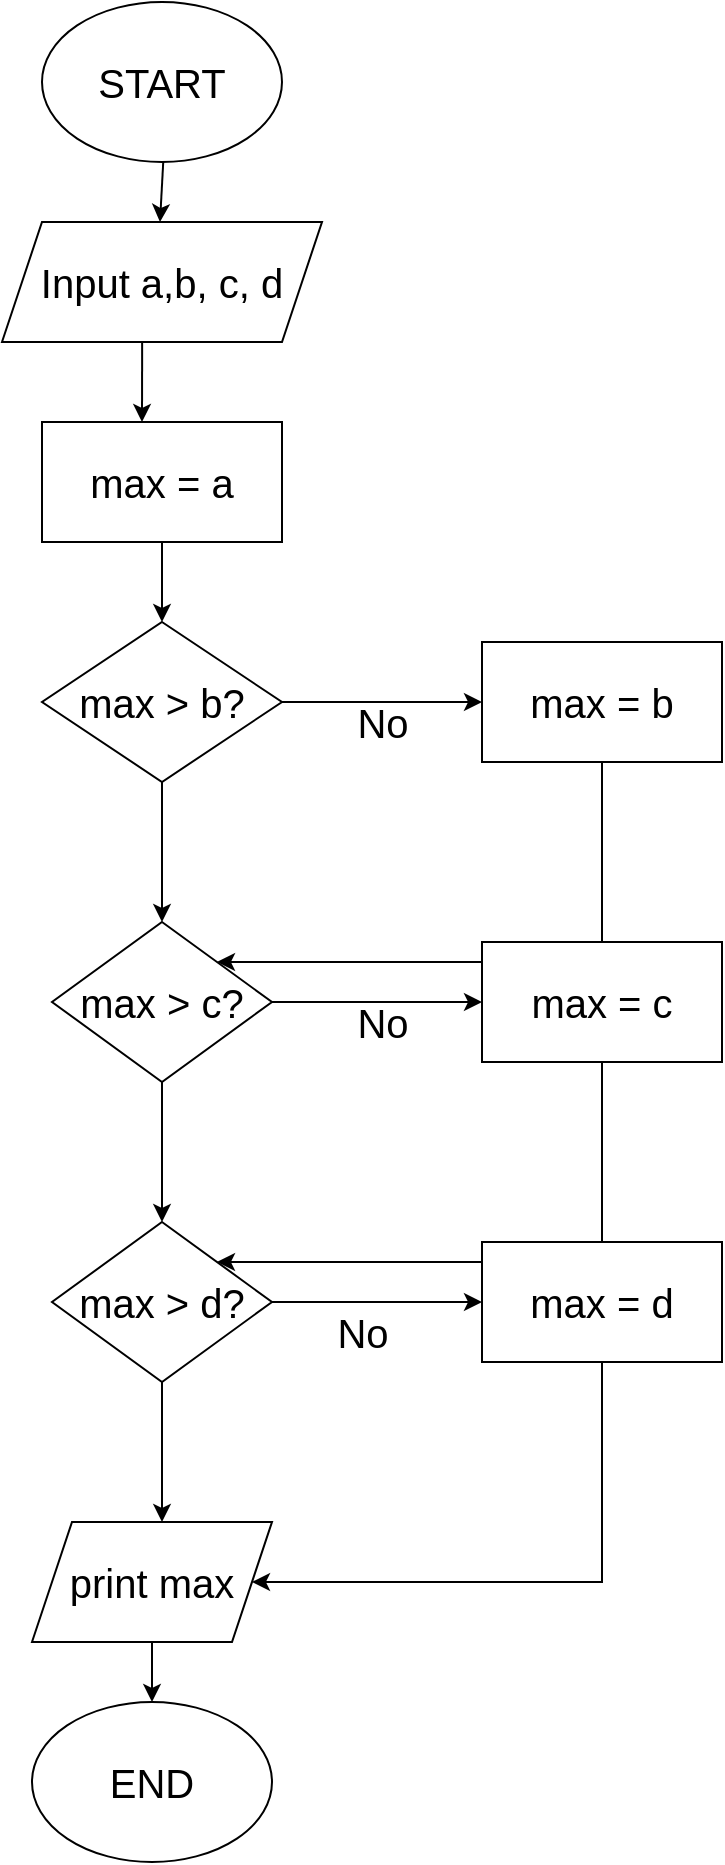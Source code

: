 <mxfile version="16.5.6" type="device" pages="5"><diagram id="mpEHe581NynW0NE4EN13" name="Page-1"><mxGraphModel dx="1019" dy="519" grid="1" gridSize="10" guides="1" tooltips="1" connect="1" arrows="1" fold="1" page="1" pageScale="1" pageWidth="850" pageHeight="1100" math="0" shadow="0"><root><mxCell id="0"/><mxCell id="1" parent="0"/><mxCell id="7U1KDYFHQA2PT2fxULCb-1" value="START" style="ellipse;whiteSpace=wrap;html=1;fontSize=20;" parent="1" vertex="1"><mxGeometry x="270" y="10" width="120" height="80" as="geometry"/></mxCell><mxCell id="7U1KDYFHQA2PT2fxULCb-2" value="Input a,b, c, d" style="shape=parallelogram;perimeter=parallelogramPerimeter;whiteSpace=wrap;html=1;fixedSize=1;fontSize=20;" parent="1" vertex="1"><mxGeometry x="250" y="120" width="160" height="60" as="geometry"/></mxCell><mxCell id="7U1KDYFHQA2PT2fxULCb-3" value="max = a" style="rounded=0;whiteSpace=wrap;html=1;fontSize=20;" parent="1" vertex="1"><mxGeometry x="270" y="220" width="120" height="60" as="geometry"/></mxCell><mxCell id="7U1KDYFHQA2PT2fxULCb-4" value="max &amp;gt; b?" style="rhombus;whiteSpace=wrap;html=1;fontSize=20;" parent="1" vertex="1"><mxGeometry x="270" y="320" width="120" height="80" as="geometry"/></mxCell><mxCell id="7U1KDYFHQA2PT2fxULCb-5" value="" style="endArrow=classic;html=1;rounded=0;exitX=0.5;exitY=1;exitDx=0;exitDy=0;entryX=0.5;entryY=0;entryDx=0;entryDy=0;fontSize=20;" parent="1" source="7U1KDYFHQA2PT2fxULCb-3" target="7U1KDYFHQA2PT2fxULCb-4" edge="1"><mxGeometry width="50" height="50" relative="1" as="geometry"><mxPoint x="270" y="340" as="sourcePoint"/><mxPoint x="320" y="290" as="targetPoint"/></mxGeometry></mxCell><mxCell id="7U1KDYFHQA2PT2fxULCb-6" value="" style="endArrow=classic;html=1;rounded=0;exitX=1;exitY=0.5;exitDx=0;exitDy=0;fontSize=20;" parent="1" source="7U1KDYFHQA2PT2fxULCb-4" edge="1"><mxGeometry width="50" height="50" relative="1" as="geometry"><mxPoint x="440" y="390" as="sourcePoint"/><mxPoint x="490" y="360" as="targetPoint"/></mxGeometry></mxCell><mxCell id="7U1KDYFHQA2PT2fxULCb-7" value="No" style="text;html=1;align=center;verticalAlign=middle;resizable=0;points=[];autosize=1;strokeColor=none;fillColor=none;fontSize=20;" parent="1" vertex="1"><mxGeometry x="420" y="355" width="40" height="30" as="geometry"/></mxCell><mxCell id="7U1KDYFHQA2PT2fxULCb-9" value="max = b" style="rounded=0;whiteSpace=wrap;html=1;fontSize=20;" parent="1" vertex="1"><mxGeometry x="490" y="330" width="120" height="60" as="geometry"/></mxCell><mxCell id="7U1KDYFHQA2PT2fxULCb-10" value="" style="endArrow=classic;html=1;rounded=0;exitX=0.5;exitY=1;exitDx=0;exitDy=0;fontSize=20;" parent="1" source="7U1KDYFHQA2PT2fxULCb-4" edge="1"><mxGeometry width="50" height="50" relative="1" as="geometry"><mxPoint x="270" y="460" as="sourcePoint"/><mxPoint x="330" y="470" as="targetPoint"/></mxGeometry></mxCell><mxCell id="7U1KDYFHQA2PT2fxULCb-11" value="max &amp;gt; c?" style="rhombus;whiteSpace=wrap;html=1;fontSize=20;" parent="1" vertex="1"><mxGeometry x="275" y="470" width="110" height="80" as="geometry"/></mxCell><mxCell id="7U1KDYFHQA2PT2fxULCb-12" value="" style="endArrow=classic;html=1;rounded=0;exitX=0.5;exitY=1;exitDx=0;exitDy=0;entryX=1;entryY=0;entryDx=0;entryDy=0;fontSize=20;" parent="1" source="7U1KDYFHQA2PT2fxULCb-9" target="7U1KDYFHQA2PT2fxULCb-11" edge="1"><mxGeometry width="50" height="50" relative="1" as="geometry"><mxPoint x="270" y="460" as="sourcePoint"/><mxPoint x="320" y="410" as="targetPoint"/><Array as="points"><mxPoint x="550" y="490"/></Array></mxGeometry></mxCell><mxCell id="7U1KDYFHQA2PT2fxULCb-13" value="" style="endArrow=classic;html=1;rounded=0;exitX=1;exitY=0.5;exitDx=0;exitDy=0;fontSize=20;" parent="1" source="7U1KDYFHQA2PT2fxULCb-11" edge="1"><mxGeometry width="50" height="50" relative="1" as="geometry"><mxPoint x="390" y="510" as="sourcePoint"/><mxPoint x="490" y="510" as="targetPoint"/></mxGeometry></mxCell><mxCell id="7U1KDYFHQA2PT2fxULCb-14" value="No" style="text;html=1;align=center;verticalAlign=middle;resizable=0;points=[];autosize=1;strokeColor=none;fillColor=none;fontSize=20;" parent="1" vertex="1"><mxGeometry x="420" y="505" width="40" height="30" as="geometry"/></mxCell><mxCell id="7U1KDYFHQA2PT2fxULCb-15" value="max = c" style="rounded=0;whiteSpace=wrap;html=1;fontSize=20;" parent="1" vertex="1"><mxGeometry x="490" y="480" width="120" height="60" as="geometry"/></mxCell><mxCell id="7U1KDYFHQA2PT2fxULCb-16" value="" style="endArrow=classic;html=1;rounded=0;exitX=0.5;exitY=1;exitDx=0;exitDy=0;fontSize=20;" parent="1" edge="1"><mxGeometry width="50" height="50" relative="1" as="geometry"><mxPoint x="330" y="550" as="sourcePoint"/><mxPoint x="330" y="620" as="targetPoint"/></mxGeometry></mxCell><mxCell id="7U1KDYFHQA2PT2fxULCb-17" value="max &amp;gt; d?" style="rhombus;whiteSpace=wrap;html=1;fontSize=20;" parent="1" vertex="1"><mxGeometry x="275" y="620" width="110" height="80" as="geometry"/></mxCell><mxCell id="7U1KDYFHQA2PT2fxULCb-18" value="" style="endArrow=classic;html=1;rounded=0;exitX=0.5;exitY=1;exitDx=0;exitDy=0;entryX=1;entryY=0;entryDx=0;entryDy=0;fontSize=20;" parent="1" source="7U1KDYFHQA2PT2fxULCb-15" target="7U1KDYFHQA2PT2fxULCb-17" edge="1"><mxGeometry width="50" height="50" relative="1" as="geometry"><mxPoint x="270" y="610" as="sourcePoint"/><mxPoint x="320" y="560" as="targetPoint"/><Array as="points"><mxPoint x="550" y="640"/></Array></mxGeometry></mxCell><mxCell id="7U1KDYFHQA2PT2fxULCb-19" value="" style="endArrow=classic;html=1;rounded=0;exitX=1;exitY=0.5;exitDx=0;exitDy=0;fontSize=20;" parent="1" edge="1"><mxGeometry width="50" height="50" relative="1" as="geometry"><mxPoint x="385" y="660" as="sourcePoint"/><mxPoint x="490" y="660" as="targetPoint"/></mxGeometry></mxCell><mxCell id="7U1KDYFHQA2PT2fxULCb-20" value="max = d" style="rounded=0;whiteSpace=wrap;html=1;fontSize=20;" parent="1" vertex="1"><mxGeometry x="490" y="630" width="120" height="60" as="geometry"/></mxCell><mxCell id="7U1KDYFHQA2PT2fxULCb-21" value="" style="endArrow=classic;html=1;rounded=0;exitX=0.5;exitY=1;exitDx=0;exitDy=0;fontSize=20;" parent="1" edge="1"><mxGeometry width="50" height="50" relative="1" as="geometry"><mxPoint x="330" y="700" as="sourcePoint"/><mxPoint x="330" y="770" as="targetPoint"/></mxGeometry></mxCell><mxCell id="7U1KDYFHQA2PT2fxULCb-22" value="" style="endArrow=classic;html=1;rounded=0;exitX=0.5;exitY=1;exitDx=0;exitDy=0;entryX=1;entryY=0.5;entryDx=0;entryDy=0;fontSize=20;" parent="1" source="7U1KDYFHQA2PT2fxULCb-20" target="7U1KDYFHQA2PT2fxULCb-23" edge="1"><mxGeometry width="50" height="50" relative="1" as="geometry"><mxPoint x="270" y="760" as="sourcePoint"/><mxPoint x="410" y="790" as="targetPoint"/><Array as="points"><mxPoint x="550" y="800"/></Array></mxGeometry></mxCell><mxCell id="7U1KDYFHQA2PT2fxULCb-23" value="print max" style="shape=parallelogram;perimeter=parallelogramPerimeter;whiteSpace=wrap;html=1;fixedSize=1;fontSize=20;" parent="1" vertex="1"><mxGeometry x="265" y="770" width="120" height="60" as="geometry"/></mxCell><mxCell id="7U1KDYFHQA2PT2fxULCb-24" value="END" style="ellipse;whiteSpace=wrap;html=1;fontSize=20;" parent="1" vertex="1"><mxGeometry x="265" y="860" width="120" height="80" as="geometry"/></mxCell><mxCell id="7U1KDYFHQA2PT2fxULCb-25" value="" style="endArrow=classic;html=1;rounded=0;fontSize=20;exitX=0.438;exitY=0.994;exitDx=0;exitDy=0;exitPerimeter=0;" parent="1" source="7U1KDYFHQA2PT2fxULCb-2" edge="1"><mxGeometry width="50" height="50" relative="1" as="geometry"><mxPoint x="330" y="180" as="sourcePoint"/><mxPoint x="320" y="220" as="targetPoint"/></mxGeometry></mxCell><mxCell id="7U1KDYFHQA2PT2fxULCb-26" value="" style="endArrow=classic;html=1;rounded=0;exitX=0.427;exitY=1.014;exitDx=0;exitDy=0;exitPerimeter=0;fontSize=20;" parent="1" edge="1"><mxGeometry width="50" height="50" relative="1" as="geometry"><mxPoint x="330.62" y="90.0" as="sourcePoint"/><mxPoint x="329" y="120" as="targetPoint"/></mxGeometry></mxCell><mxCell id="7U1KDYFHQA2PT2fxULCb-27" value="" style="endArrow=classic;html=1;rounded=0;exitX=0.5;exitY=1;exitDx=0;exitDy=0;entryX=0.5;entryY=0;entryDx=0;entryDy=0;fontSize=20;" parent="1" source="7U1KDYFHQA2PT2fxULCb-23" target="7U1KDYFHQA2PT2fxULCb-24" edge="1"><mxGeometry width="50" height="50" relative="1" as="geometry"><mxPoint x="420" y="970" as="sourcePoint"/><mxPoint x="470" y="920" as="targetPoint"/></mxGeometry></mxCell><mxCell id="7U1KDYFHQA2PT2fxULCb-28" value="No" style="text;html=1;align=center;verticalAlign=middle;resizable=0;points=[];autosize=1;strokeColor=none;fillColor=none;fontSize=20;" parent="1" vertex="1"><mxGeometry x="410" y="660" width="40" height="30" as="geometry"/></mxCell></root></mxGraphModel></diagram><diagram id="O50SAS0mgMY1xhaCtX2o" name="Page-2"><mxGraphModel dx="1422" dy="794" grid="1" gridSize="10" guides="1" tooltips="1" connect="1" arrows="1" fold="1" page="1" pageScale="1" pageWidth="850" pageHeight="1100" math="0" shadow="0"><root><mxCell id="kPAEWtG9IC9_kaiUzqHK-0"/><mxCell id="kPAEWtG9IC9_kaiUzqHK-1" parent="kPAEWtG9IC9_kaiUzqHK-0"/><mxCell id="yLRDhB4N9ChTIrknteQs-0" value="START" style="ellipse;whiteSpace=wrap;html=1;fontSize=20;" parent="kPAEWtG9IC9_kaiUzqHK-1" vertex="1"><mxGeometry x="350" y="50" width="120" height="80" as="geometry"/></mxCell><mxCell id="yLRDhB4N9ChTIrknteQs-1" value="Input n" style="shape=parallelogram;perimeter=parallelogramPerimeter;whiteSpace=wrap;html=1;fixedSize=1;fontSize=20;" parent="kPAEWtG9IC9_kaiUzqHK-1" vertex="1"><mxGeometry x="350" y="170" width="120" height="60" as="geometry"/></mxCell><mxCell id="yLRDhB4N9ChTIrknteQs-2" value="i = 1, total = 0" style="rounded=0;whiteSpace=wrap;html=1;fontSize=20;" parent="kPAEWtG9IC9_kaiUzqHK-1" vertex="1"><mxGeometry x="340" y="280" width="140" height="60" as="geometry"/></mxCell><mxCell id="yLRDhB4N9ChTIrknteQs-3" value="i &amp;lt;= n?" style="rhombus;whiteSpace=wrap;html=1;fontSize=20;" parent="kPAEWtG9IC9_kaiUzqHK-1" vertex="1"><mxGeometry x="355" y="380" width="110" height="80" as="geometry"/></mxCell><mxCell id="yLRDhB4N9ChTIrknteQs-4" value="" style="endArrow=classic;html=1;rounded=0;fontSize=20;exitX=0.5;exitY=1;exitDx=0;exitDy=0;" parent="kPAEWtG9IC9_kaiUzqHK-1" source="yLRDhB4N9ChTIrknteQs-0" target="yLRDhB4N9ChTIrknteQs-1" edge="1"><mxGeometry width="50" height="50" relative="1" as="geometry"><mxPoint x="400" y="430" as="sourcePoint"/><mxPoint x="450" y="380" as="targetPoint"/></mxGeometry></mxCell><mxCell id="yLRDhB4N9ChTIrknteQs-5" value="" style="endArrow=classic;html=1;rounded=0;fontSize=20;exitX=0.5;exitY=1;exitDx=0;exitDy=0;" parent="kPAEWtG9IC9_kaiUzqHK-1" source="yLRDhB4N9ChTIrknteQs-1" target="yLRDhB4N9ChTIrknteQs-2" edge="1"><mxGeometry width="50" height="50" relative="1" as="geometry"><mxPoint x="420" y="140" as="sourcePoint"/><mxPoint x="420" y="180" as="targetPoint"/></mxGeometry></mxCell><mxCell id="yLRDhB4N9ChTIrknteQs-6" value="" style="endArrow=classic;html=1;rounded=0;fontSize=20;exitX=0.5;exitY=1;exitDx=0;exitDy=0;" parent="kPAEWtG9IC9_kaiUzqHK-1" source="yLRDhB4N9ChTIrknteQs-2" target="yLRDhB4N9ChTIrknteQs-3" edge="1"><mxGeometry width="50" height="50" relative="1" as="geometry"><mxPoint x="420" y="240" as="sourcePoint"/><mxPoint x="420" y="290" as="targetPoint"/></mxGeometry></mxCell><mxCell id="yLRDhB4N9ChTIrknteQs-7" value="" style="endArrow=classic;html=1;rounded=0;fontSize=20;entryX=0.5;entryY=0;entryDx=0;entryDy=0;" parent="kPAEWtG9IC9_kaiUzqHK-1" target="yLRDhB4N9ChTIrknteQs-8" edge="1"><mxGeometry width="50" height="50" relative="1" as="geometry"><mxPoint x="465" y="420" as="sourcePoint"/><mxPoint x="515" y="370" as="targetPoint"/><Array as="points"><mxPoint x="540" y="420"/></Array></mxGeometry></mxCell><mxCell id="yLRDhB4N9ChTIrknteQs-8" value="total += i" style="rounded=0;whiteSpace=wrap;html=1;fontSize=20;" parent="kPAEWtG9IC9_kaiUzqHK-1" vertex="1"><mxGeometry x="480" y="480" width="120" height="60" as="geometry"/></mxCell><mxCell id="yLRDhB4N9ChTIrknteQs-9" value="i += 1" style="rounded=0;whiteSpace=wrap;html=1;fontSize=20;" parent="kPAEWtG9IC9_kaiUzqHK-1" vertex="1"><mxGeometry x="480" y="590" width="120" height="60" as="geometry"/></mxCell><mxCell id="yLRDhB4N9ChTIrknteQs-10" value="" style="endArrow=classic;html=1;rounded=0;fontSize=20;exitX=0.5;exitY=1;exitDx=0;exitDy=0;entryX=0.5;entryY=0;entryDx=0;entryDy=0;" parent="kPAEWtG9IC9_kaiUzqHK-1" source="yLRDhB4N9ChTIrknteQs-8" target="yLRDhB4N9ChTIrknteQs-9" edge="1"><mxGeometry width="50" height="50" relative="1" as="geometry"><mxPoint x="650" y="550" as="sourcePoint"/><mxPoint x="700" y="500" as="targetPoint"/></mxGeometry></mxCell><mxCell id="yLRDhB4N9ChTIrknteQs-11" value="" style="endArrow=classic;html=1;rounded=0;fontSize=20;exitX=0.558;exitY=1.05;exitDx=0;exitDy=0;exitPerimeter=0;" parent="kPAEWtG9IC9_kaiUzqHK-1" source="yLRDhB4N9ChTIrknteQs-9" edge="1"><mxGeometry width="50" height="50" relative="1" as="geometry"><mxPoint x="700" y="660" as="sourcePoint"/><mxPoint x="410" y="360" as="targetPoint"/><Array as="points"><mxPoint x="547" y="690"/><mxPoint x="680" y="690"/><mxPoint x="680" y="360"/></Array></mxGeometry></mxCell><mxCell id="yLRDhB4N9ChTIrknteQs-12" value="Yes" style="text;html=1;align=center;verticalAlign=middle;resizable=0;points=[];autosize=1;strokeColor=none;fillColor=none;fontSize=20;" parent="kPAEWtG9IC9_kaiUzqHK-1" vertex="1"><mxGeometry x="470" y="395" width="50" height="30" as="geometry"/></mxCell><mxCell id="yLRDhB4N9ChTIrknteQs-13" value="" style="endArrow=classic;html=1;rounded=0;fontSize=20;exitX=0;exitY=0.5;exitDx=0;exitDy=0;" parent="kPAEWtG9IC9_kaiUzqHK-1" source="yLRDhB4N9ChTIrknteQs-3" edge="1"><mxGeometry width="50" height="50" relative="1" as="geometry"><mxPoint x="210" y="430" as="sourcePoint"/><mxPoint x="200" y="560" as="targetPoint"/><Array as="points"><mxPoint x="200" y="420"/></Array></mxGeometry></mxCell><mxCell id="yLRDhB4N9ChTIrknteQs-15" value="print total" style="shape=parallelogram;perimeter=parallelogramPerimeter;whiteSpace=wrap;html=1;fixedSize=1;fontSize=20;" parent="kPAEWtG9IC9_kaiUzqHK-1" vertex="1"><mxGeometry x="140" y="560" width="120" height="60" as="geometry"/></mxCell><mxCell id="yLRDhB4N9ChTIrknteQs-16" value="END" style="ellipse;whiteSpace=wrap;html=1;fontSize=20;" parent="kPAEWtG9IC9_kaiUzqHK-1" vertex="1"><mxGeometry x="370" y="720" width="120" height="80" as="geometry"/></mxCell><mxCell id="yLRDhB4N9ChTIrknteQs-17" value="" style="endArrow=classic;html=1;rounded=0;fontSize=20;exitX=0.5;exitY=1;exitDx=0;exitDy=0;entryX=0;entryY=0.5;entryDx=0;entryDy=0;" parent="kPAEWtG9IC9_kaiUzqHK-1" source="yLRDhB4N9ChTIrknteQs-15" target="yLRDhB4N9ChTIrknteQs-16" edge="1"><mxGeometry width="50" height="50" relative="1" as="geometry"><mxPoint x="400" y="430" as="sourcePoint"/><mxPoint x="450" y="380" as="targetPoint"/><Array as="points"><mxPoint x="200" y="760"/></Array></mxGeometry></mxCell><mxCell id="yLRDhB4N9ChTIrknteQs-18" value="No" style="text;html=1;align=center;verticalAlign=middle;resizable=0;points=[];autosize=1;strokeColor=none;fillColor=none;fontSize=20;" parent="kPAEWtG9IC9_kaiUzqHK-1" vertex="1"><mxGeometry x="260" y="395" width="40" height="30" as="geometry"/></mxCell></root></mxGraphModel></diagram><diagram id="vbQOo0ivA9NkymBiYTQK" name="Factorial"><mxGraphModel dx="1422" dy="794" grid="1" gridSize="10" guides="1" tooltips="1" connect="1" arrows="1" fold="1" page="1" pageScale="1" pageWidth="850" pageHeight="1100" math="0" shadow="0"><root><mxCell id="vsqHIHfYg3G3MkiCoTZe-0"/><mxCell id="vsqHIHfYg3G3MkiCoTZe-1" parent="vsqHIHfYg3G3MkiCoTZe-0"/><mxCell id="xNP8nvIHR56fibhg_Oje-0" value="i = n, F = 1" style="rounded=0;whiteSpace=wrap;html=1;fontSize=16;" vertex="1" parent="vsqHIHfYg3G3MkiCoTZe-1"><mxGeometry x="140" y="240" width="120" height="60" as="geometry"/></mxCell><mxCell id="xNP8nvIHR56fibhg_Oje-1" value="i &amp;gt;= 1?" style="rhombus;whiteSpace=wrap;html=1;fontSize=16;" vertex="1" parent="vsqHIHfYg3G3MkiCoTZe-1"><mxGeometry x="150" y="350" width="100" height="80" as="geometry"/></mxCell><mxCell id="xNP8nvIHR56fibhg_Oje-2" value="" style="endArrow=classic;html=1;rounded=0;exitX=0.5;exitY=1;exitDx=0;exitDy=0;fontSize=16;" edge="1" parent="vsqHIHfYg3G3MkiCoTZe-1" source="xNP8nvIHR56fibhg_Oje-0" target="xNP8nvIHR56fibhg_Oje-1"><mxGeometry width="50" height="50" relative="1" as="geometry"><mxPoint x="290" y="470" as="sourcePoint"/><mxPoint x="340" y="420" as="targetPoint"/></mxGeometry></mxCell><mxCell id="xNP8nvIHR56fibhg_Oje-3" value="F = F * i" style="rounded=0;whiteSpace=wrap;html=1;fontSize=16;" vertex="1" parent="vsqHIHfYg3G3MkiCoTZe-1"><mxGeometry x="280" y="460" width="120" height="60" as="geometry"/></mxCell><mxCell id="xNP8nvIHR56fibhg_Oje-4" value="i -= 1" style="rounded=0;whiteSpace=wrap;html=1;fontSize=16;" vertex="1" parent="vsqHIHfYg3G3MkiCoTZe-1"><mxGeometry x="280" y="580" width="120" height="60" as="geometry"/></mxCell><mxCell id="xNP8nvIHR56fibhg_Oje-5" value="" style="endArrow=classic;html=1;rounded=0;exitX=1;exitY=0.5;exitDx=0;exitDy=0;entryX=0.5;entryY=0;entryDx=0;entryDy=0;fontSize=16;" edge="1" parent="vsqHIHfYg3G3MkiCoTZe-1" source="xNP8nvIHR56fibhg_Oje-1" target="xNP8nvIHR56fibhg_Oje-3"><mxGeometry width="50" height="50" relative="1" as="geometry"><mxPoint x="290" y="470" as="sourcePoint"/><mxPoint x="340" y="420" as="targetPoint"/><Array as="points"><mxPoint x="340" y="390"/></Array></mxGeometry></mxCell><mxCell id="xNP8nvIHR56fibhg_Oje-6" value="Yes" style="text;html=1;align=center;verticalAlign=middle;resizable=0;points=[];autosize=1;strokeColor=none;fillColor=none;fontSize=16;" vertex="1" parent="vsqHIHfYg3G3MkiCoTZe-1"><mxGeometry x="240" y="370" width="40" height="20" as="geometry"/></mxCell><mxCell id="xNP8nvIHR56fibhg_Oje-7" value="" style="endArrow=classic;html=1;rounded=0;exitX=0.5;exitY=1;exitDx=0;exitDy=0;entryX=0.5;entryY=0;entryDx=0;entryDy=0;fontSize=16;" edge="1" parent="vsqHIHfYg3G3MkiCoTZe-1" source="xNP8nvIHR56fibhg_Oje-3" target="xNP8nvIHR56fibhg_Oje-4"><mxGeometry width="50" height="50" relative="1" as="geometry"><mxPoint x="290" y="550" as="sourcePoint"/><mxPoint x="340" y="500" as="targetPoint"/></mxGeometry></mxCell><mxCell id="xNP8nvIHR56fibhg_Oje-8" value="" style="endArrow=classic;html=1;rounded=0;exitX=0.5;exitY=1;exitDx=0;exitDy=0;fontSize=16;" edge="1" parent="vsqHIHfYg3G3MkiCoTZe-1" source="xNP8nvIHR56fibhg_Oje-4"><mxGeometry width="50" height="50" relative="1" as="geometry"><mxPoint x="330" y="470" as="sourcePoint"/><mxPoint x="200" y="320" as="targetPoint"/><Array as="points"><mxPoint x="340" y="680"/><mxPoint x="440" y="680"/><mxPoint x="440" y="320"/></Array></mxGeometry></mxCell><mxCell id="xNP8nvIHR56fibhg_Oje-9" value="Input n" style="shape=parallelogram;perimeter=parallelogramPerimeter;whiteSpace=wrap;html=1;fixedSize=1;fontSize=16;" vertex="1" parent="vsqHIHfYg3G3MkiCoTZe-1"><mxGeometry x="140" y="140" width="120" height="60" as="geometry"/></mxCell><mxCell id="xNP8nvIHR56fibhg_Oje-10" value="" style="endArrow=classic;html=1;rounded=0;fontSize=16;exitX=0.5;exitY=1;exitDx=0;exitDy=0;" edge="1" parent="vsqHIHfYg3G3MkiCoTZe-1" source="xNP8nvIHR56fibhg_Oje-9" target="xNP8nvIHR56fibhg_Oje-0"><mxGeometry width="50" height="50" relative="1" as="geometry"><mxPoint x="280" y="430" as="sourcePoint"/><mxPoint x="330" y="380" as="targetPoint"/></mxGeometry></mxCell><mxCell id="xNP8nvIHR56fibhg_Oje-11" value="Output F" style="shape=parallelogram;perimeter=parallelogramPerimeter;whiteSpace=wrap;html=1;fixedSize=1;fontSize=16;" vertex="1" parent="vsqHIHfYg3G3MkiCoTZe-1"><mxGeometry x="20" y="510" width="120" height="60" as="geometry"/></mxCell><mxCell id="xNP8nvIHR56fibhg_Oje-12" value="" style="endArrow=classic;html=1;rounded=0;fontSize=16;exitX=0;exitY=0.5;exitDx=0;exitDy=0;entryX=0.5;entryY=0;entryDx=0;entryDy=0;" edge="1" parent="vsqHIHfYg3G3MkiCoTZe-1" source="xNP8nvIHR56fibhg_Oje-1" target="xNP8nvIHR56fibhg_Oje-11"><mxGeometry width="50" height="50" relative="1" as="geometry"><mxPoint x="280" y="430" as="sourcePoint"/><mxPoint x="330" y="380" as="targetPoint"/><Array as="points"><mxPoint x="80" y="390"/></Array></mxGeometry></mxCell><mxCell id="xNP8nvIHR56fibhg_Oje-13" value="No" style="text;html=1;align=center;verticalAlign=middle;resizable=0;points=[];autosize=1;strokeColor=none;fillColor=none;fontSize=16;" vertex="1" parent="vsqHIHfYg3G3MkiCoTZe-1"><mxGeometry x="110" y="370" width="40" height="20" as="geometry"/></mxCell><mxCell id="xNP8nvIHR56fibhg_Oje-14" value="START" style="ellipse;whiteSpace=wrap;html=1;fontSize=16;" vertex="1" parent="vsqHIHfYg3G3MkiCoTZe-1"><mxGeometry x="140" y="10" width="120" height="80" as="geometry"/></mxCell><mxCell id="xNP8nvIHR56fibhg_Oje-15" value="" style="endArrow=classic;html=1;rounded=0;fontSize=16;exitX=0.5;exitY=1;exitDx=0;exitDy=0;entryX=0.5;entryY=0;entryDx=0;entryDy=0;" edge="1" parent="vsqHIHfYg3G3MkiCoTZe-1" source="xNP8nvIHR56fibhg_Oje-14" target="xNP8nvIHR56fibhg_Oje-9"><mxGeometry width="50" height="50" relative="1" as="geometry"><mxPoint x="280" y="410" as="sourcePoint"/><mxPoint x="330" y="360" as="targetPoint"/></mxGeometry></mxCell><mxCell id="xNP8nvIHR56fibhg_Oje-16" value="END" style="ellipse;whiteSpace=wrap;html=1;fontSize=16;" vertex="1" parent="vsqHIHfYg3G3MkiCoTZe-1"><mxGeometry x="140" y="680" width="120" height="80" as="geometry"/></mxCell><mxCell id="xNP8nvIHR56fibhg_Oje-17" value="" style="endArrow=classic;html=1;rounded=0;fontSize=16;exitX=0.5;exitY=1;exitDx=0;exitDy=0;" edge="1" parent="vsqHIHfYg3G3MkiCoTZe-1" source="xNP8nvIHR56fibhg_Oje-11"><mxGeometry width="50" height="50" relative="1" as="geometry"><mxPoint x="320" y="400" as="sourcePoint"/><mxPoint x="140" y="720" as="targetPoint"/><Array as="points"><mxPoint x="80" y="720"/></Array></mxGeometry></mxCell></root></mxGraphModel></diagram><diagram id="0DiDUREHaoc9B7onCOar" name="S = 1 + 1.2 + 1.2....n"><mxGraphModel dx="2370" dy="1323" grid="0" gridSize="10" guides="1" tooltips="1" connect="1" arrows="1" fold="1" page="0" pageScale="1" pageWidth="850" pageHeight="1100" math="0" shadow="0"><root><mxCell id="Fg_RkM3nWurmB5fmZ5vu-0"/><mxCell id="Fg_RkM3nWurmB5fmZ5vu-1" parent="Fg_RkM3nWurmB5fmZ5vu-0"/><mxCell id="sf8egpOfwckSCMsl0-uk-11" value="" style="rounded=0;whiteSpace=wrap;html=1;fontSize=26;strokeColor=none;fillColor=#FFF2CC;fillOpacity=50;strokeOpacity=100;arcSize=12;" vertex="1" parent="Fg_RkM3nWurmB5fmZ5vu-1"><mxGeometry x="330" y="430" width="410" height="460" as="geometry"/></mxCell><mxCell id="Fg_RkM3nWurmB5fmZ5vu-2" value="START" style="ellipse;whiteSpace=wrap;html=1;fontSize=26;" vertex="1" parent="Fg_RkM3nWurmB5fmZ5vu-1"><mxGeometry x="240" y="20" width="120" height="80" as="geometry"/></mxCell><mxCell id="Fg_RkM3nWurmB5fmZ5vu-3" value="Input n" style="shape=parallelogram;perimeter=parallelogramPerimeter;whiteSpace=wrap;html=1;fixedSize=1;fontSize=26;" vertex="1" parent="Fg_RkM3nWurmB5fmZ5vu-1"><mxGeometry x="240" y="140" width="120" height="60" as="geometry"/></mxCell><mxCell id="Fg_RkM3nWurmB5fmZ5vu-4" value="S = 0, i = 1" style="rounded=0;whiteSpace=wrap;html=1;fontSize=26;" vertex="1" parent="Fg_RkM3nWurmB5fmZ5vu-1"><mxGeometry x="225" y="250" width="150" height="60" as="geometry"/></mxCell><mxCell id="Fg_RkM3nWurmB5fmZ5vu-5" value="i &amp;lt;= n ?" style="rhombus;whiteSpace=wrap;html=1;fontSize=26;" vertex="1" parent="Fg_RkM3nWurmB5fmZ5vu-1"><mxGeometry x="240" y="350" width="120" height="80" as="geometry"/></mxCell><mxCell id="Fg_RkM3nWurmB5fmZ5vu-6" value="" style="endArrow=classic;html=1;rounded=0;fontSize=26;exitX=0.5;exitY=1;exitDx=0;exitDy=0;entryX=0.5;entryY=0;entryDx=0;entryDy=0;" edge="1" parent="Fg_RkM3nWurmB5fmZ5vu-1" source="Fg_RkM3nWurmB5fmZ5vu-2" target="Fg_RkM3nWurmB5fmZ5vu-3"><mxGeometry width="50" height="50" relative="1" as="geometry"><mxPoint x="400" y="430" as="sourcePoint"/><mxPoint x="450" y="380" as="targetPoint"/></mxGeometry></mxCell><mxCell id="Fg_RkM3nWurmB5fmZ5vu-7" value="" style="endArrow=classic;html=1;rounded=0;fontSize=26;exitX=0.5;exitY=1;exitDx=0;exitDy=0;entryX=0.5;entryY=0;entryDx=0;entryDy=0;" edge="1" parent="Fg_RkM3nWurmB5fmZ5vu-1" source="Fg_RkM3nWurmB5fmZ5vu-3" target="Fg_RkM3nWurmB5fmZ5vu-4"><mxGeometry width="50" height="50" relative="1" as="geometry"><mxPoint x="310" y="110" as="sourcePoint"/><mxPoint x="310" y="150" as="targetPoint"/></mxGeometry></mxCell><mxCell id="Fg_RkM3nWurmB5fmZ5vu-8" value="" style="endArrow=classic;html=1;rounded=0;fontSize=26;exitX=0.5;exitY=1;exitDx=0;exitDy=0;entryX=0.5;entryY=0;entryDx=0;entryDy=0;" edge="1" parent="Fg_RkM3nWurmB5fmZ5vu-1" source="Fg_RkM3nWurmB5fmZ5vu-4" target="Fg_RkM3nWurmB5fmZ5vu-5"><mxGeometry width="50" height="50" relative="1" as="geometry"><mxPoint x="310" y="210" as="sourcePoint"/><mxPoint x="310" y="260" as="targetPoint"/></mxGeometry></mxCell><mxCell id="Fg_RkM3nWurmB5fmZ5vu-9" value="tmp = 1, j = 1" style="rounded=0;whiteSpace=wrap;html=1;fontSize=26;" vertex="1" parent="Fg_RkM3nWurmB5fmZ5vu-1"><mxGeometry x="360" y="460" width="160" height="60" as="geometry"/></mxCell><mxCell id="sf8egpOfwckSCMsl0-uk-0" value="" style="endArrow=classic;html=1;rounded=0;fontSize=26;exitX=1;exitY=0.5;exitDx=0;exitDy=0;entryX=0.5;entryY=0;entryDx=0;entryDy=0;" edge="1" parent="Fg_RkM3nWurmB5fmZ5vu-1" source="Fg_RkM3nWurmB5fmZ5vu-5" target="Fg_RkM3nWurmB5fmZ5vu-9"><mxGeometry width="50" height="50" relative="1" as="geometry"><mxPoint x="400" y="430" as="sourcePoint"/><mxPoint x="450" y="380" as="targetPoint"/><Array as="points"><mxPoint x="440" y="390"/></Array></mxGeometry></mxCell><mxCell id="sf8egpOfwckSCMsl0-uk-1" value="j &amp;lt;= i ?" style="rhombus;whiteSpace=wrap;html=1;fontSize=26;" vertex="1" parent="Fg_RkM3nWurmB5fmZ5vu-1"><mxGeometry x="380" y="560" width="120" height="80" as="geometry"/></mxCell><mxCell id="sf8egpOfwckSCMsl0-uk-2" value="" style="endArrow=classic;html=1;rounded=0;fontSize=26;exitX=0.5;exitY=1;exitDx=0;exitDy=0;entryX=0.5;entryY=0;entryDx=0;entryDy=0;" edge="1" parent="Fg_RkM3nWurmB5fmZ5vu-1" source="Fg_RkM3nWurmB5fmZ5vu-9" target="sf8egpOfwckSCMsl0-uk-1"><mxGeometry width="50" height="50" relative="1" as="geometry"><mxPoint x="570" y="530" as="sourcePoint"/><mxPoint x="620" y="480" as="targetPoint"/></mxGeometry></mxCell><mxCell id="sf8egpOfwckSCMsl0-uk-3" value="tmp *= j" style="rounded=0;whiteSpace=wrap;html=1;fontSize=26;" vertex="1" parent="Fg_RkM3nWurmB5fmZ5vu-1"><mxGeometry x="520" y="660" width="120" height="60" as="geometry"/></mxCell><mxCell id="sf8egpOfwckSCMsl0-uk-4" value="" style="endArrow=classic;html=1;rounded=0;fontSize=26;exitX=1;exitY=0.5;exitDx=0;exitDy=0;entryX=0.5;entryY=0;entryDx=0;entryDy=0;" edge="1" parent="Fg_RkM3nWurmB5fmZ5vu-1" source="sf8egpOfwckSCMsl0-uk-1" target="sf8egpOfwckSCMsl0-uk-3"><mxGeometry width="50" height="50" relative="1" as="geometry"><mxPoint x="570" y="640" as="sourcePoint"/><mxPoint x="620" y="590" as="targetPoint"/><Array as="points"><mxPoint x="580" y="600"/></Array></mxGeometry></mxCell><mxCell id="sf8egpOfwckSCMsl0-uk-5" value="Yes" style="text;html=1;align=center;verticalAlign=middle;resizable=0;points=[];autosize=1;strokeColor=none;fillColor=none;fontSize=26;" vertex="1" parent="Fg_RkM3nWurmB5fmZ5vu-1"><mxGeometry x="490" y="570" width="60" height="40" as="geometry"/></mxCell><mxCell id="sf8egpOfwckSCMsl0-uk-6" value="Yes" style="text;html=1;align=center;verticalAlign=middle;resizable=0;points=[];autosize=1;strokeColor=none;fillColor=none;fontSize=26;" vertex="1" parent="Fg_RkM3nWurmB5fmZ5vu-1"><mxGeometry x="350" y="360" width="60" height="40" as="geometry"/></mxCell><mxCell id="sf8egpOfwckSCMsl0-uk-7" value="j += 1" style="rounded=0;whiteSpace=wrap;html=1;fontSize=26;" vertex="1" parent="Fg_RkM3nWurmB5fmZ5vu-1"><mxGeometry x="520" y="760" width="120" height="60" as="geometry"/></mxCell><mxCell id="sf8egpOfwckSCMsl0-uk-8" value="" style="endArrow=classic;html=1;rounded=0;fontSize=26;exitX=0.5;exitY=1;exitDx=0;exitDy=0;entryX=0.5;entryY=0;entryDx=0;entryDy=0;" edge="1" parent="Fg_RkM3nWurmB5fmZ5vu-1" source="sf8egpOfwckSCMsl0-uk-3" target="sf8egpOfwckSCMsl0-uk-7"><mxGeometry width="50" height="50" relative="1" as="geometry"><mxPoint x="570" y="760" as="sourcePoint"/><mxPoint x="620" y="710" as="targetPoint"/></mxGeometry></mxCell><mxCell id="sf8egpOfwckSCMsl0-uk-10" value="" style="endArrow=classic;html=1;rounded=0;fontSize=26;exitX=0.5;exitY=1;exitDx=0;exitDy=0;" edge="1" parent="Fg_RkM3nWurmB5fmZ5vu-1" source="sf8egpOfwckSCMsl0-uk-7"><mxGeometry width="50" height="50" relative="1" as="geometry"><mxPoint x="590" y="730" as="sourcePoint"/><mxPoint x="440" y="540" as="targetPoint"/><Array as="points"><mxPoint x="580" y="850"/><mxPoint x="700" y="850"/><mxPoint x="700" y="540"/></Array></mxGeometry></mxCell><mxCell id="3K_oOISHg2xidAlytQyj-0" value="" style="endArrow=classic;html=1;rounded=0;fontSize=26;exitX=0.5;exitY=1;exitDx=0;exitDy=0;" edge="1" parent="Fg_RkM3nWurmB5fmZ5vu-1" source="sf8egpOfwckSCMsl0-uk-1"><mxGeometry width="50" height="50" relative="1" as="geometry"><mxPoint x="820" y="860" as="sourcePoint"/><mxPoint x="440" y="940" as="targetPoint"/></mxGeometry></mxCell><mxCell id="3K_oOISHg2xidAlytQyj-1" value="No" style="text;html=1;align=center;verticalAlign=middle;resizable=0;points=[];autosize=1;strokeColor=none;fillColor=none;fontSize=26;" vertex="1" parent="Fg_RkM3nWurmB5fmZ5vu-1"><mxGeometry x="385" y="630" width="50" height="40" as="geometry"/></mxCell><mxCell id="3K_oOISHg2xidAlytQyj-2" value="S += tmp" style="rounded=0;whiteSpace=wrap;html=1;fontSize=26;" vertex="1" parent="Fg_RkM3nWurmB5fmZ5vu-1"><mxGeometry x="380" y="940" width="120" height="60" as="geometry"/></mxCell><mxCell id="GxLu88zWFSFV-Wo3oehN-0" value="i += 1" style="rounded=0;whiteSpace=wrap;html=1;fontSize=26;fillColor=default;" vertex="1" parent="Fg_RkM3nWurmB5fmZ5vu-1"><mxGeometry x="380" y="1060" width="120" height="60" as="geometry"/></mxCell><mxCell id="GxLu88zWFSFV-Wo3oehN-1" value="" style="endArrow=classic;html=1;rounded=0;fontSize=26;exitX=0.5;exitY=1;exitDx=0;exitDy=0;entryX=0.5;entryY=0;entryDx=0;entryDy=0;" edge="1" parent="Fg_RkM3nWurmB5fmZ5vu-1" source="3K_oOISHg2xidAlytQyj-2" target="GxLu88zWFSFV-Wo3oehN-0"><mxGeometry width="50" height="50" relative="1" as="geometry"><mxPoint x="640" y="830" as="sourcePoint"/><mxPoint x="690" y="780" as="targetPoint"/></mxGeometry></mxCell><mxCell id="GxLu88zWFSFV-Wo3oehN-2" value="" style="endArrow=classic;html=1;rounded=0;fontSize=26;exitX=0.5;exitY=1;exitDx=0;exitDy=0;" edge="1" parent="Fg_RkM3nWurmB5fmZ5vu-1" source="GxLu88zWFSFV-Wo3oehN-0"><mxGeometry width="50" height="50" relative="1" as="geometry"><mxPoint x="450" y="1010" as="sourcePoint"/><mxPoint x="300" y="330" as="targetPoint"/><Array as="points"><mxPoint x="440" y="1200"/><mxPoint x="800" y="1200"/><mxPoint x="800" y="330"/></Array></mxGeometry></mxCell><mxCell id="GxLu88zWFSFV-Wo3oehN-3" value="Print S" style="rounded=0;whiteSpace=wrap;html=1;fontSize=26;fillColor=default;" vertex="1" parent="Fg_RkM3nWurmB5fmZ5vu-1"><mxGeometry x="50" y="670" width="120" height="60" as="geometry"/></mxCell><mxCell id="GxLu88zWFSFV-Wo3oehN-4" value="" style="endArrow=classic;html=1;rounded=0;fontSize=26;exitX=0;exitY=0.5;exitDx=0;exitDy=0;entryX=0.5;entryY=0;entryDx=0;entryDy=0;" edge="1" parent="Fg_RkM3nWurmB5fmZ5vu-1" source="Fg_RkM3nWurmB5fmZ5vu-5" target="GxLu88zWFSFV-Wo3oehN-3"><mxGeometry width="50" height="50" relative="1" as="geometry"><mxPoint x="820" y="690" as="sourcePoint"/><mxPoint x="870" y="640" as="targetPoint"/><Array as="points"><mxPoint x="110" y="390"/></Array></mxGeometry></mxCell><mxCell id="GxLu88zWFSFV-Wo3oehN-5" value="No" style="text;html=1;align=center;verticalAlign=middle;resizable=0;points=[];autosize=1;strokeColor=none;fillColor=none;fontSize=26;" vertex="1" parent="Fg_RkM3nWurmB5fmZ5vu-1"><mxGeometry x="190" y="360" width="50" height="40" as="geometry"/></mxCell><mxCell id="GxLu88zWFSFV-Wo3oehN-6" value="END" style="ellipse;whiteSpace=wrap;html=1;fontSize=26;fillColor=default;" vertex="1" parent="Fg_RkM3nWurmB5fmZ5vu-1"><mxGeometry x="50" y="1130" width="120" height="80" as="geometry"/></mxCell><mxCell id="GxLu88zWFSFV-Wo3oehN-7" value="" style="endArrow=classic;html=1;rounded=0;fontSize=26;exitX=0.5;exitY=1;exitDx=0;exitDy=0;entryX=0.5;entryY=0;entryDx=0;entryDy=0;" edge="1" parent="Fg_RkM3nWurmB5fmZ5vu-1" source="GxLu88zWFSFV-Wo3oehN-3" target="GxLu88zWFSFV-Wo3oehN-6"><mxGeometry width="50" height="50" relative="1" as="geometry"><mxPoint x="940" y="970" as="sourcePoint"/><mxPoint x="990" y="920" as="targetPoint"/></mxGeometry></mxCell></root></mxGraphModel></diagram><diagram id="uNIWcGRKHwSdBJqwDscN" name="Page-5"><mxGraphModel dx="1019" dy="519" grid="0" gridSize="10" guides="1" tooltips="1" connect="1" arrows="1" fold="1" page="0" pageScale="1" pageWidth="850" pageHeight="1100" math="0" shadow="0"><root><mxCell id="kQtJnt2ip4UHS79zMSvn-0"/><mxCell id="kQtJnt2ip4UHS79zMSvn-1" parent="kQtJnt2ip4UHS79zMSvn-0"/><mxCell id="kQtJnt2ip4UHS79zMSvn-2" value="ave_mark &amp;gt;= 6.5?" style="rhombus;whiteSpace=wrap;html=1;" vertex="1" parent="kQtJnt2ip4UHS79zMSvn-1"><mxGeometry x="40" y="160" width="140" height="80" as="geometry"/></mxCell><mxCell id="kQtJnt2ip4UHS79zMSvn-3" value="" style="endArrow=classic;html=1;rounded=0;exitX=1;exitY=0.5;exitDx=0;exitDy=0;" edge="1" parent="kQtJnt2ip4UHS79zMSvn-1" source="kQtJnt2ip4UHS79zMSvn-2"><mxGeometry width="50" height="50" relative="1" as="geometry"><mxPoint x="400" y="290" as="sourcePoint"/><mxPoint x="320" y="200" as="targetPoint"/></mxGeometry></mxCell><mxCell id="kQtJnt2ip4UHS79zMSvn-4" value="True" style="text;html=1;align=center;verticalAlign=middle;resizable=0;points=[];autosize=1;strokeColor=none;fillColor=none;" vertex="1" parent="kQtJnt2ip4UHS79zMSvn-1"><mxGeometry x="190" y="180" width="40" height="20" as="geometry"/></mxCell><mxCell id="kQtJnt2ip4UHS79zMSvn-5" value="van &amp;gt;= 8 or toan &amp;gt;= 8" style="rhombus;whiteSpace=wrap;html=1;" vertex="1" parent="kQtJnt2ip4UHS79zMSvn-1"><mxGeometry x="320" y="160" width="170" height="80" as="geometry"/></mxCell><mxCell id="kQtJnt2ip4UHS79zMSvn-6" value="Hoc sinh gioi" style="shape=parallelogram;perimeter=parallelogramPerimeter;whiteSpace=wrap;html=1;fixedSize=1;" vertex="1" parent="kQtJnt2ip4UHS79zMSvn-1"><mxGeometry x="590" y="310" width="120" height="60" as="geometry"/></mxCell><mxCell id="kQtJnt2ip4UHS79zMSvn-7" value="Hoc sinh kha" style="shape=parallelogram;perimeter=parallelogramPerimeter;whiteSpace=wrap;html=1;fixedSize=1;" vertex="1" parent="kQtJnt2ip4UHS79zMSvn-1"><mxGeometry x="50" y="330" width="120" height="60" as="geometry"/></mxCell><mxCell id="kQtJnt2ip4UHS79zMSvn-8" value="" style="endArrow=classic;html=1;rounded=0;exitX=1;exitY=0.5;exitDx=0;exitDy=0;entryX=0.5;entryY=0;entryDx=0;entryDy=0;" edge="1" parent="kQtJnt2ip4UHS79zMSvn-1" source="kQtJnt2ip4UHS79zMSvn-5" target="kQtJnt2ip4UHS79zMSvn-6"><mxGeometry width="50" height="50" relative="1" as="geometry"><mxPoint x="400" y="290" as="sourcePoint"/><mxPoint x="450" y="240" as="targetPoint"/><Array as="points"><mxPoint x="650" y="200"/></Array></mxGeometry></mxCell><mxCell id="kQtJnt2ip4UHS79zMSvn-9" value="True" style="text;html=1;align=center;verticalAlign=middle;resizable=0;points=[];autosize=1;strokeColor=none;fillColor=none;" vertex="1" parent="kQtJnt2ip4UHS79zMSvn-1"><mxGeometry x="490" y="180" width="40" height="20" as="geometry"/></mxCell><mxCell id="kQtJnt2ip4UHS79zMSvn-10" value="" style="endArrow=classic;html=1;rounded=0;exitX=0.5;exitY=1;exitDx=0;exitDy=0;" edge="1" parent="kQtJnt2ip4UHS79zMSvn-1" source="kQtJnt2ip4UHS79zMSvn-5"><mxGeometry width="50" height="50" relative="1" as="geometry"><mxPoint x="400" y="290" as="sourcePoint"/><mxPoint x="110" y="300" as="targetPoint"/><Array as="points"><mxPoint x="405" y="300"/></Array></mxGeometry></mxCell><mxCell id="kQtJnt2ip4UHS79zMSvn-11" value="" style="endArrow=classic;html=1;rounded=0;exitX=0.5;exitY=1;exitDx=0;exitDy=0;entryX=0.5;entryY=0;entryDx=0;entryDy=0;" edge="1" parent="kQtJnt2ip4UHS79zMSvn-1" source="kQtJnt2ip4UHS79zMSvn-2" target="kQtJnt2ip4UHS79zMSvn-7"><mxGeometry width="50" height="50" relative="1" as="geometry"><mxPoint x="400" y="290" as="sourcePoint"/><mxPoint x="450" y="240" as="targetPoint"/></mxGeometry></mxCell><mxCell id="kQtJnt2ip4UHS79zMSvn-12" value="False" style="text;html=1;align=center;verticalAlign=middle;resizable=0;points=[];autosize=1;strokeColor=none;fillColor=none;" vertex="1" parent="kQtJnt2ip4UHS79zMSvn-1"><mxGeometry x="110" y="260" width="40" height="20" as="geometry"/></mxCell><mxCell id="kQtJnt2ip4UHS79zMSvn-13" value="" style="endArrow=classic;html=1;rounded=0;exitX=0.438;exitY=1.004;exitDx=0;exitDy=0;exitPerimeter=0;" edge="1" parent="kQtJnt2ip4UHS79zMSvn-1" source="kQtJnt2ip4UHS79zMSvn-7"><mxGeometry width="50" height="50" relative="1" as="geometry"><mxPoint x="400" y="290" as="sourcePoint"/><mxPoint x="101" y="480" as="targetPoint"/></mxGeometry></mxCell><mxCell id="kQtJnt2ip4UHS79zMSvn-14" value="" style="endArrow=classic;html=1;rounded=0;exitX=0.5;exitY=1;exitDx=0;exitDy=0;" edge="1" parent="kQtJnt2ip4UHS79zMSvn-1" source="kQtJnt2ip4UHS79zMSvn-6"><mxGeometry width="50" height="50" relative="1" as="geometry"><mxPoint x="400" y="290" as="sourcePoint"/><mxPoint x="100" y="440" as="targetPoint"/><Array as="points"><mxPoint x="650" y="440"/></Array></mxGeometry></mxCell></root></mxGraphModel></diagram></mxfile>